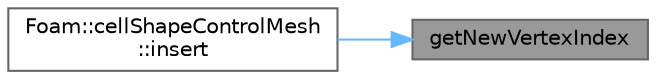 digraph "getNewVertexIndex"
{
 // LATEX_PDF_SIZE
  bgcolor="transparent";
  edge [fontname=Helvetica,fontsize=10,labelfontname=Helvetica,labelfontsize=10];
  node [fontname=Helvetica,fontsize=10,shape=box,height=0.2,width=0.4];
  rankdir="RL";
  Node1 [id="Node000001",label="getNewVertexIndex",height=0.2,width=0.4,color="gray40", fillcolor="grey60", style="filled", fontcolor="black",tooltip=" "];
  Node1 -> Node2 [id="edge1_Node000001_Node000002",dir="back",color="steelblue1",style="solid",tooltip=" "];
  Node2 [id="Node000002",label="Foam::cellShapeControlMesh\l::insert",height=0.2,width=0.4,color="grey40", fillcolor="white", style="filled",URL="$classFoam_1_1cellShapeControlMesh.html#a85f0696dfb70d101b69404027b5f19f0",tooltip=" "];
}
